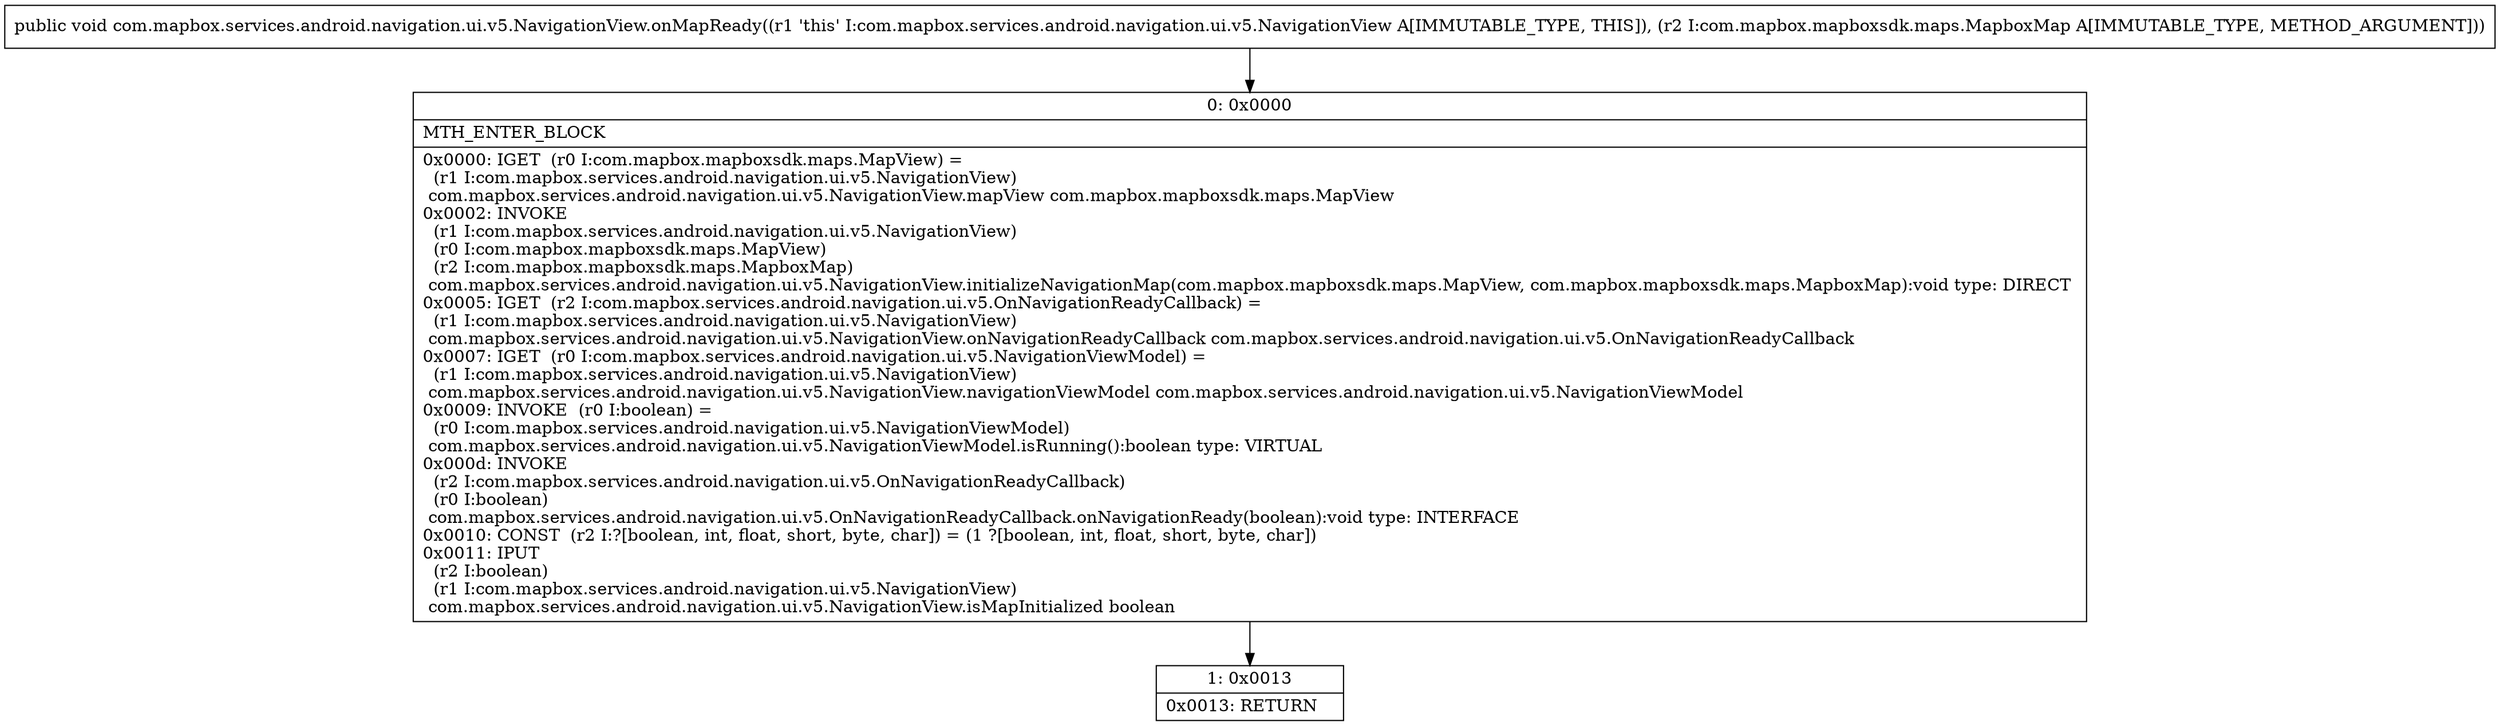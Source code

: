 digraph "CFG forcom.mapbox.services.android.navigation.ui.v5.NavigationView.onMapReady(Lcom\/mapbox\/mapboxsdk\/maps\/MapboxMap;)V" {
Node_0 [shape=record,label="{0\:\ 0x0000|MTH_ENTER_BLOCK\l|0x0000: IGET  (r0 I:com.mapbox.mapboxsdk.maps.MapView) = \l  (r1 I:com.mapbox.services.android.navigation.ui.v5.NavigationView)\l com.mapbox.services.android.navigation.ui.v5.NavigationView.mapView com.mapbox.mapboxsdk.maps.MapView \l0x0002: INVOKE  \l  (r1 I:com.mapbox.services.android.navigation.ui.v5.NavigationView)\l  (r0 I:com.mapbox.mapboxsdk.maps.MapView)\l  (r2 I:com.mapbox.mapboxsdk.maps.MapboxMap)\l com.mapbox.services.android.navigation.ui.v5.NavigationView.initializeNavigationMap(com.mapbox.mapboxsdk.maps.MapView, com.mapbox.mapboxsdk.maps.MapboxMap):void type: DIRECT \l0x0005: IGET  (r2 I:com.mapbox.services.android.navigation.ui.v5.OnNavigationReadyCallback) = \l  (r1 I:com.mapbox.services.android.navigation.ui.v5.NavigationView)\l com.mapbox.services.android.navigation.ui.v5.NavigationView.onNavigationReadyCallback com.mapbox.services.android.navigation.ui.v5.OnNavigationReadyCallback \l0x0007: IGET  (r0 I:com.mapbox.services.android.navigation.ui.v5.NavigationViewModel) = \l  (r1 I:com.mapbox.services.android.navigation.ui.v5.NavigationView)\l com.mapbox.services.android.navigation.ui.v5.NavigationView.navigationViewModel com.mapbox.services.android.navigation.ui.v5.NavigationViewModel \l0x0009: INVOKE  (r0 I:boolean) = \l  (r0 I:com.mapbox.services.android.navigation.ui.v5.NavigationViewModel)\l com.mapbox.services.android.navigation.ui.v5.NavigationViewModel.isRunning():boolean type: VIRTUAL \l0x000d: INVOKE  \l  (r2 I:com.mapbox.services.android.navigation.ui.v5.OnNavigationReadyCallback)\l  (r0 I:boolean)\l com.mapbox.services.android.navigation.ui.v5.OnNavigationReadyCallback.onNavigationReady(boolean):void type: INTERFACE \l0x0010: CONST  (r2 I:?[boolean, int, float, short, byte, char]) = (1 ?[boolean, int, float, short, byte, char]) \l0x0011: IPUT  \l  (r2 I:boolean)\l  (r1 I:com.mapbox.services.android.navigation.ui.v5.NavigationView)\l com.mapbox.services.android.navigation.ui.v5.NavigationView.isMapInitialized boolean \l}"];
Node_1 [shape=record,label="{1\:\ 0x0013|0x0013: RETURN   \l}"];
MethodNode[shape=record,label="{public void com.mapbox.services.android.navigation.ui.v5.NavigationView.onMapReady((r1 'this' I:com.mapbox.services.android.navigation.ui.v5.NavigationView A[IMMUTABLE_TYPE, THIS]), (r2 I:com.mapbox.mapboxsdk.maps.MapboxMap A[IMMUTABLE_TYPE, METHOD_ARGUMENT])) }"];
MethodNode -> Node_0;
Node_0 -> Node_1;
}

